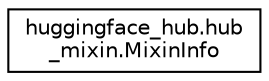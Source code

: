 digraph "Graphical Class Hierarchy"
{
 // LATEX_PDF_SIZE
  edge [fontname="Helvetica",fontsize="10",labelfontname="Helvetica",labelfontsize="10"];
  node [fontname="Helvetica",fontsize="10",shape=record];
  rankdir="LR";
  Node0 [label="huggingface_hub.hub\l_mixin.MixinInfo",height=0.2,width=0.4,color="black", fillcolor="white", style="filled",URL="$classhuggingface__hub_1_1hub__mixin_1_1MixinInfo.html",tooltip=" "];
}
